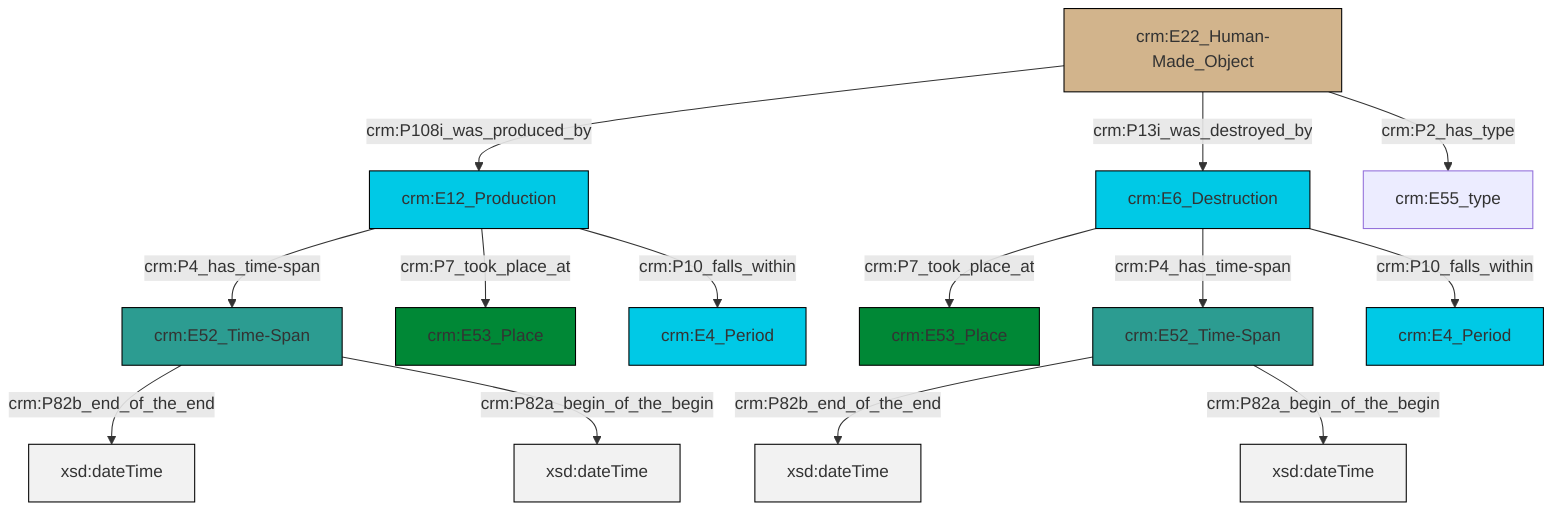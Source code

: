 graph TD
classDef Literal fill:#f2f2f2,stroke:#000000;
classDef CRM_Entity fill:#FFFFFF,stroke:#000000;
classDef Temporal_Entity fill:#00C9E6, stroke:#000000;
classDef Type fill:#E18312, stroke:#000000;
classDef Time-Span fill:#2C9C91, stroke:#000000;
classDef Appellation fill:#FFEB7F, stroke:#000000;
classDef Place fill:#008836, stroke:#000000;
classDef Persistent_Item fill:#B266B2, stroke:#000000;
classDef Conceptual_Object fill:#FFD700, stroke:#000000;
classDef Physical_Thing fill:#D2B48C, stroke:#000000;
classDef Actor fill:#f58aad, stroke:#000000;
classDef PC_Classes fill:#4ce600, stroke:#000000;
classDef Multi fill:#cccccc,stroke:#000000;

2["crm:E12_Production"]:::Temporal_Entity -->|crm:P7_took_place_at| 3["crm:E53_Place"]:::Place
0["crm:E52_Time-Span"]:::Time-Span -->|crm:P82b_end_of_the_end| 4[xsd:dateTime]:::Literal
2["crm:E12_Production"]:::Temporal_Entity -->|crm:P10_falls_within| 5["crm:E4_Period"]:::Temporal_Entity
6["crm:E6_Destruction"]:::Temporal_Entity -->|crm:P4_has_time-span| 0["crm:E52_Time-Span"]:::Time-Span
9["crm:E52_Time-Span"]:::Time-Span -->|crm:P82b_end_of_the_end| 11[xsd:dateTime]:::Literal
9["crm:E52_Time-Span"]:::Time-Span -->|crm:P82a_begin_of_the_begin| 16[xsd:dateTime]:::Literal
2["crm:E12_Production"]:::Temporal_Entity -->|crm:P4_has_time-span| 9["crm:E52_Time-Span"]:::Time-Span
19["crm:E22_Human-Made_Object"]:::Physical_Thing -->|crm:P108i_was_produced_by| 2["crm:E12_Production"]:::Temporal_Entity
6["crm:E6_Destruction"]:::Temporal_Entity -->|crm:P7_took_place_at| 7["crm:E53_Place"]:::Place
19["crm:E22_Human-Made_Object"]:::Physical_Thing -->|crm:P13i_was_destroyed_by| 6["crm:E6_Destruction"]:::Temporal_Entity
0["crm:E52_Time-Span"]:::Time-Span -->|crm:P82a_begin_of_the_begin| 21[xsd:dateTime]:::Literal
6["crm:E6_Destruction"]:::Temporal_Entity -->|crm:P10_falls_within| 12["crm:E4_Period"]:::Temporal_Entity
19["crm:E22_Human-Made_Object"]:::Physical_Thing -->|crm:P2_has_type| 14["crm:E55_type"]:::Default